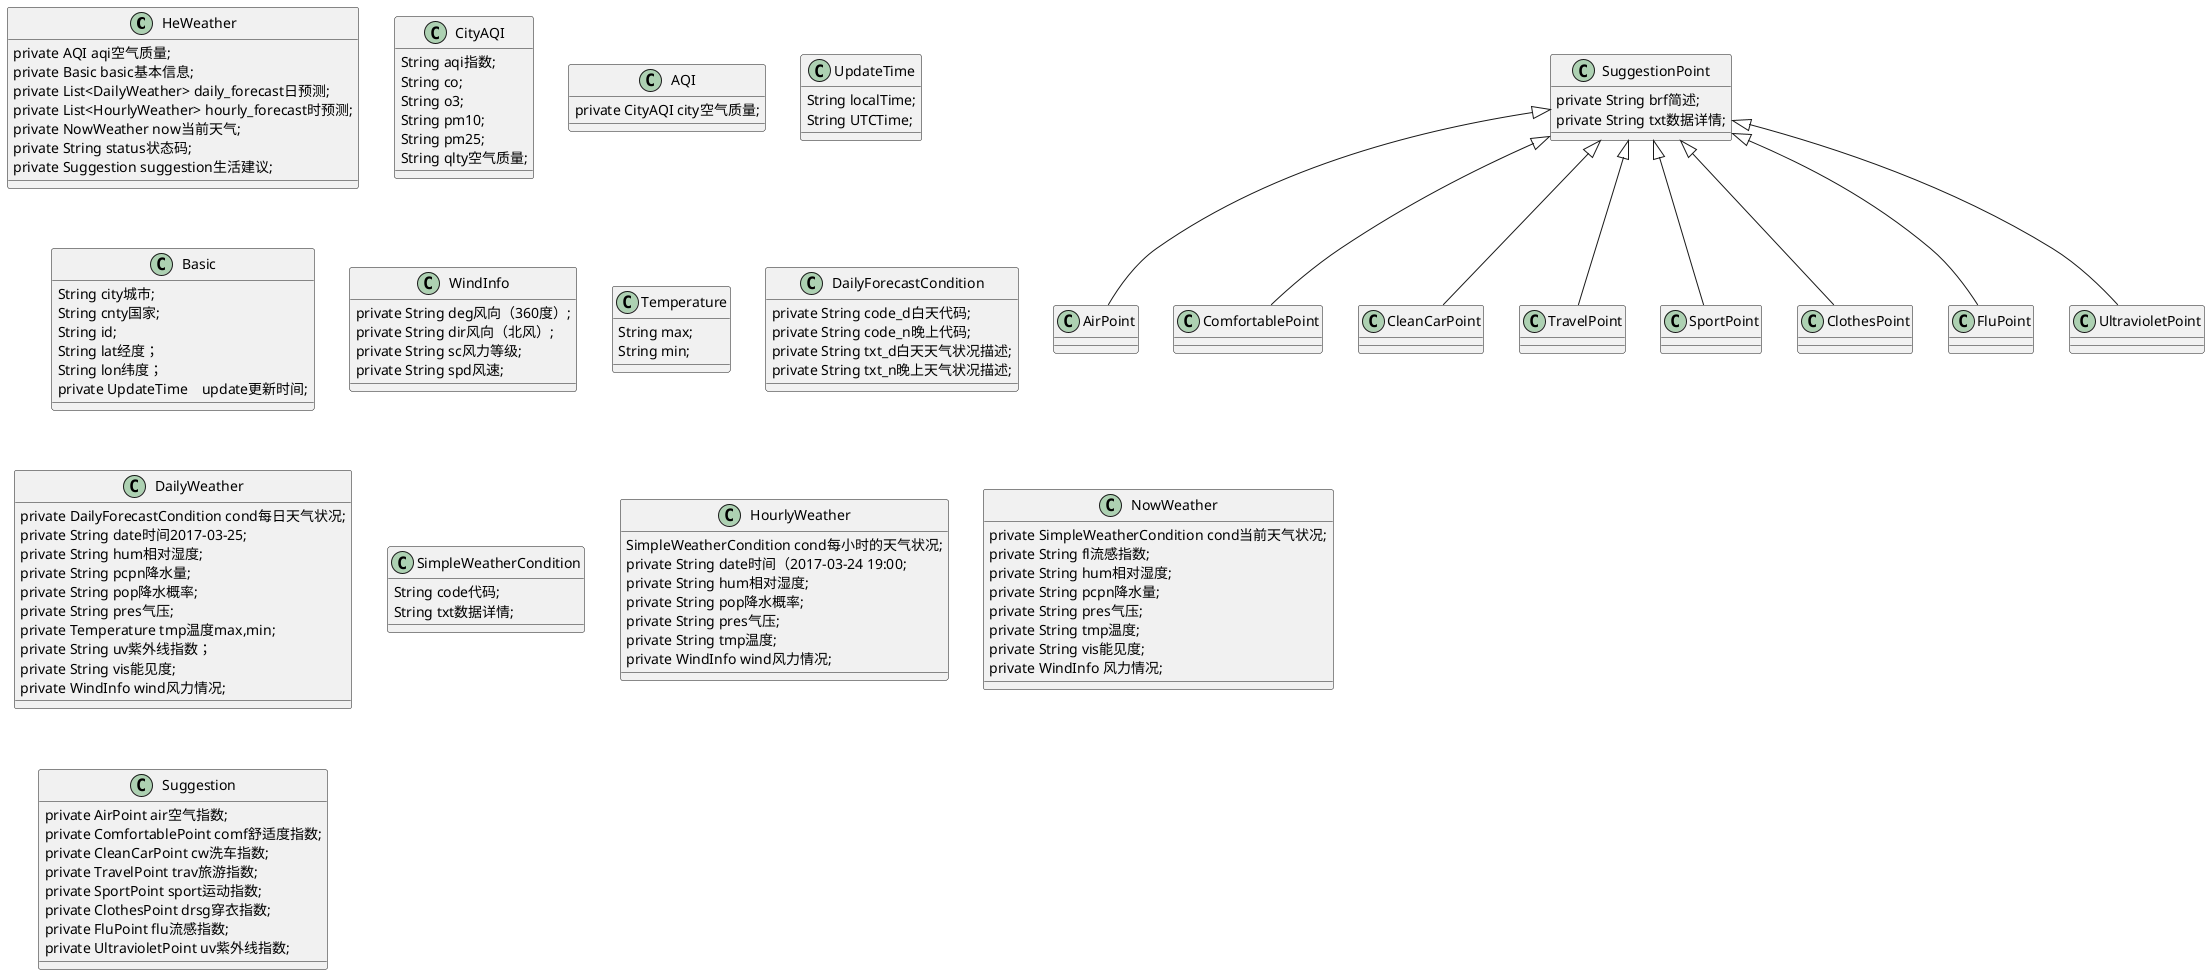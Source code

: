 @startuml

class HeWeather{
    private AQI aqi空气质量;
    private Basic basic基本信息;
    private List<DailyWeather> daily_forecast日预测;
    private List<HourlyWeather> hourly_forecast时预测;
    private NowWeather now当前天气;
    private String status状态码;
    private Suggestion suggestion生活建议;
}

class CityAQI{
    String aqi指数;
    String co;
    String o3;
    String pm10;
    String pm25;
    String qlty空气质量;
}

class AQI{
    private CityAQI city空气质量;
}

class UpdateTime{
    String localTime;
    String UTCTime;
}

class Basic{
    String city城市;
    String cnty国家;
    String id;
    String lat经度；
    String lon纬度；
    private UpdateTime　update更新时间;
}

class WindInfo{
    private String deg风向（360度）;
    private String dir风向（北风）;
    private String sc风力等级;
    private String spd风速;
}

class Temperature{
    String max;
    String min;
}

class DailyForecastCondition{
    private String code_d白天代码;
    private String code_n晚上代码;
    private String txt_d白天天气状况描述;
    private String txt_n晚上天气状况描述;
}
class DailyWeather{
    private DailyForecastCondition cond每日天气状况;
    private String date时间2017-03-25;
    private String hum相对湿度;
    private String pcpn降水量;
    private String pop降水概率;
    private String pres气压;
    private Temperature tmp温度max,min;
    private String uv紫外线指数；
    private String vis能见度;
    private WindInfo wind风力情况;
}


class SimpleWeatherCondition{
    String code代码;
    String txt数据详情;
}

class HourlyWeather{
    SimpleWeatherCondition cond每小时的天气状况;
    private String date时间（2017-03-24 19:00;
    private String hum相对湿度;
    private String pop降水概率;
    private String pres气压;
    private String tmp温度;
    private WindInfo wind风力情况;
}

class NowWeather{
    private SimpleWeatherCondition cond当前天气状况;
    private String fl流感指数;
    private String hum相对湿度;
    private String pcpn降水量;
    private String pres气压;
    private String tmp温度;
    private String vis能见度;
    private WindInfo 风力情况;
}



class SuggestionPoint{
    private String brf简述;
    private String txt数据详情;
}

class AirPoint extends SuggestionPoint{
}
class ComfortablePoint extends SuggestionPoint{
}
class CleanCarPoint extends SuggestionPoint{
}
class TravelPoint extends SuggestionPoint{
}
class SportPoint extends SuggestionPoint{
}
class ClothesPoint extends SuggestionPoint{
}
class FluPoint extends SuggestionPoint{
}
class UltravioletPoint extends SuggestionPoint{
}

class Suggestion{
    private AirPoint air空气指数;
    private ComfortablePoint comf舒适度指数;
    private CleanCarPoint cw洗车指数;
    private TravelPoint trav旅游指数;
    private SportPoint sport运动指数;
    private ClothesPoint drsg穿衣指数;
    private FluPoint flu流感指数;
    private UltravioletPoint uv紫外线指数;
}

@enduml